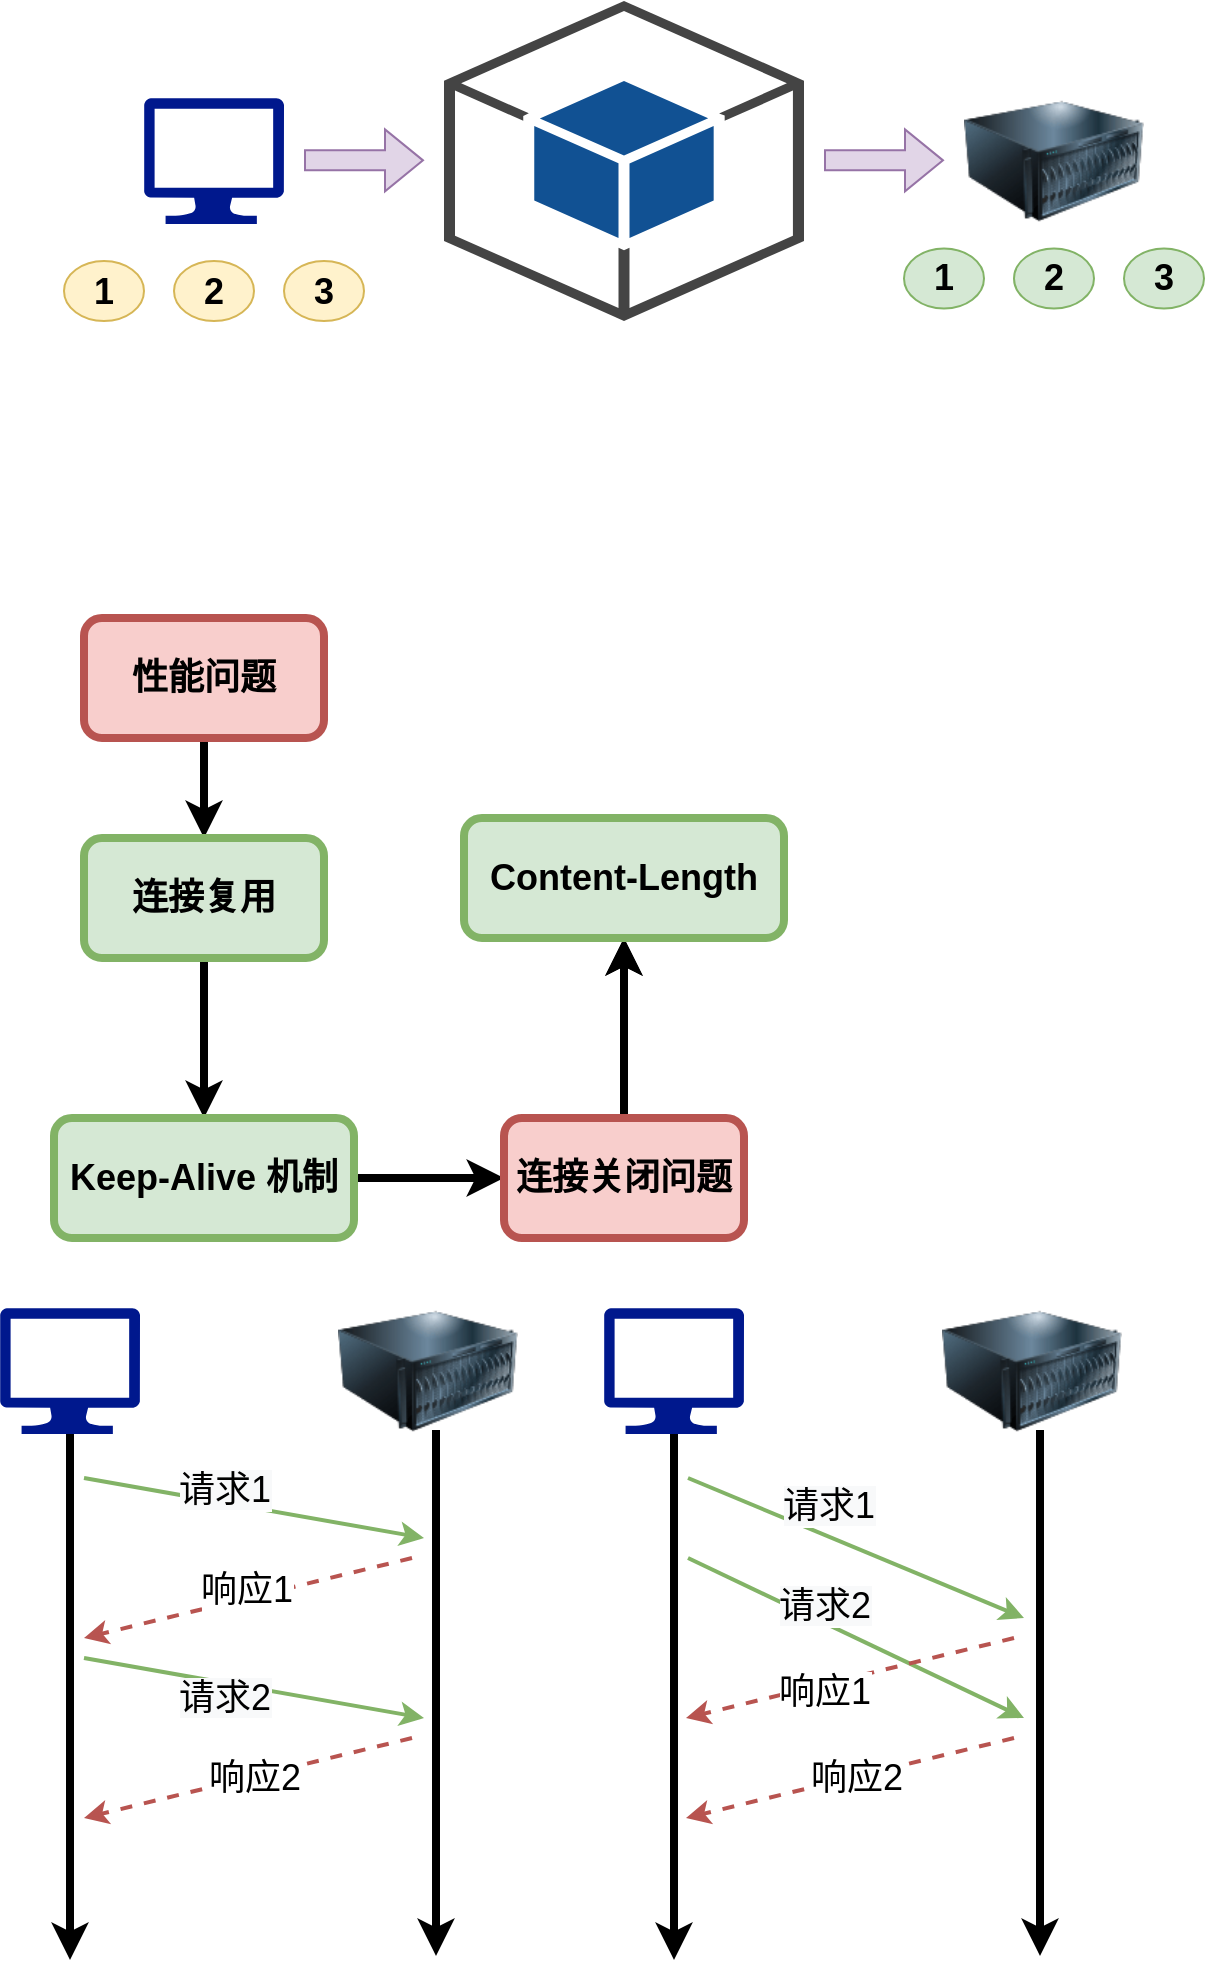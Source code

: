 <mxfile version="17.1.3" type="github">
  <diagram id="dxoiGo7O42SpYoOW8S6E" name="第 1 页">
    <mxGraphModel dx="2066" dy="1095" grid="1" gridSize="10" guides="1" tooltips="1" connect="1" arrows="1" fold="1" page="1" pageScale="1" pageWidth="827" pageHeight="1169" math="0" shadow="0">
      <root>
        <mxCell id="0" />
        <mxCell id="1" parent="0" />
        <mxCell id="DIGAB8idFGFszik6X5s0-2" value="" style="sketch=0;aspect=fixed;pointerEvents=1;shadow=0;dashed=0;html=1;strokeColor=none;labelPosition=center;verticalLabelPosition=bottom;verticalAlign=top;align=center;fillColor=#00188D;shape=mxgraph.azure.computer" parent="1" vertex="1">
          <mxGeometry x="110" y="240" width="70" height="63" as="geometry" />
        </mxCell>
        <mxCell id="DIGAB8idFGFszik6X5s0-3" value="" style="image;html=1;image=img/lib/clip_art/computers/Server_128x128.png" parent="1" vertex="1">
          <mxGeometry x="520" y="227.75" width="90" height="87.5" as="geometry" />
        </mxCell>
        <mxCell id="DIGAB8idFGFszik6X5s0-5" value="" style="outlineConnect=0;dashed=0;verticalLabelPosition=bottom;verticalAlign=top;align=center;html=1;shape=mxgraph.aws3.android;fillColor=#115193;gradientColor=none;" parent="1" vertex="1">
          <mxGeometry x="260" y="191.5" width="180" height="160" as="geometry" />
        </mxCell>
        <mxCell id="DIGAB8idFGFszik6X5s0-6" value="&lt;font style=&quot;font-size: 18px&quot;&gt;&lt;b&gt;1&lt;/b&gt;&lt;/font&gt;" style="ellipse;whiteSpace=wrap;html=1;fillColor=#fff2cc;strokeColor=#d6b656;" parent="1" vertex="1">
          <mxGeometry x="70" y="321.5" width="40" height="30" as="geometry" />
        </mxCell>
        <mxCell id="DIGAB8idFGFszik6X5s0-7" value="&lt;font style=&quot;font-size: 18px&quot;&gt;&lt;b&gt;2&lt;/b&gt;&lt;/font&gt;" style="ellipse;whiteSpace=wrap;html=1;fillColor=#fff2cc;strokeColor=#d6b656;" parent="1" vertex="1">
          <mxGeometry x="125" y="321.5" width="40" height="30" as="geometry" />
        </mxCell>
        <mxCell id="DIGAB8idFGFszik6X5s0-8" value="&lt;font style=&quot;font-size: 18px&quot;&gt;&lt;b&gt;3&lt;/b&gt;&lt;/font&gt;" style="ellipse;whiteSpace=wrap;html=1;fillColor=#fff2cc;strokeColor=#d6b656;" parent="1" vertex="1">
          <mxGeometry x="180" y="321.5" width="40" height="30" as="geometry" />
        </mxCell>
        <mxCell id="DIGAB8idFGFszik6X5s0-9" value="&lt;font style=&quot;font-size: 18px&quot;&gt;&lt;b&gt;1&lt;/b&gt;&lt;/font&gt;" style="ellipse;whiteSpace=wrap;html=1;fillColor=#d5e8d4;strokeColor=#82b366;" parent="1" vertex="1">
          <mxGeometry x="490" y="315.25" width="40" height="30" as="geometry" />
        </mxCell>
        <mxCell id="DIGAB8idFGFszik6X5s0-10" value="&lt;font style=&quot;font-size: 18px&quot;&gt;&lt;b&gt;2&lt;/b&gt;&lt;/font&gt;" style="ellipse;whiteSpace=wrap;html=1;fillColor=#d5e8d4;strokeColor=#82b366;" parent="1" vertex="1">
          <mxGeometry x="545" y="315.25" width="40" height="30" as="geometry" />
        </mxCell>
        <mxCell id="DIGAB8idFGFszik6X5s0-11" value="&lt;font style=&quot;font-size: 18px&quot;&gt;&lt;b&gt;3&lt;/b&gt;&lt;/font&gt;" style="ellipse;whiteSpace=wrap;html=1;fillColor=#d5e8d4;strokeColor=#82b366;" parent="1" vertex="1">
          <mxGeometry x="600" y="315.25" width="40" height="30" as="geometry" />
        </mxCell>
        <mxCell id="DIGAB8idFGFszik6X5s0-12" value="" style="shape=flexArrow;endArrow=classic;html=1;rounded=0;fontSize=18;fillColor=#e1d5e7;strokeColor=#9673a6;" parent="1" edge="1">
          <mxGeometry width="50" height="50" relative="1" as="geometry">
            <mxPoint x="190" y="271.18" as="sourcePoint" />
            <mxPoint x="250" y="271.18" as="targetPoint" />
          </mxGeometry>
        </mxCell>
        <mxCell id="DIGAB8idFGFszik6X5s0-13" value="" style="shape=flexArrow;endArrow=classic;html=1;rounded=0;fontSize=18;fillColor=#e1d5e7;strokeColor=#9673a6;" parent="1" edge="1">
          <mxGeometry width="50" height="50" relative="1" as="geometry">
            <mxPoint x="450" y="271.18" as="sourcePoint" />
            <mxPoint x="510" y="271.18" as="targetPoint" />
          </mxGeometry>
        </mxCell>
        <mxCell id="9xbZ0IDPheajc5WfQAc6-3" value="" style="edgeStyle=orthogonalEdgeStyle;rounded=0;orthogonalLoop=1;jettySize=auto;html=1;strokeWidth=4;fontSize=18;fontStyle=1" edge="1" parent="1" source="9xbZ0IDPheajc5WfQAc6-1" target="9xbZ0IDPheajc5WfQAc6-2">
          <mxGeometry relative="1" as="geometry" />
        </mxCell>
        <mxCell id="9xbZ0IDPheajc5WfQAc6-1" value="性能问题" style="rounded=1;whiteSpace=wrap;html=1;strokeWidth=4;fontSize=18;fontStyle=1;fillColor=#f8cecc;strokeColor=#b85450;" vertex="1" parent="1">
          <mxGeometry x="80" y="500" width="120" height="60" as="geometry" />
        </mxCell>
        <mxCell id="9xbZ0IDPheajc5WfQAc6-5" value="" style="edgeStyle=orthogonalEdgeStyle;rounded=0;orthogonalLoop=1;jettySize=auto;html=1;strokeWidth=4;fontSize=18;fontStyle=1" edge="1" parent="1" source="9xbZ0IDPheajc5WfQAc6-2" target="9xbZ0IDPheajc5WfQAc6-4">
          <mxGeometry relative="1" as="geometry" />
        </mxCell>
        <mxCell id="9xbZ0IDPheajc5WfQAc6-2" value="连接复用" style="whiteSpace=wrap;html=1;rounded=1;strokeWidth=4;fontSize=18;fontStyle=1;fillColor=#d5e8d4;strokeColor=#82b366;" vertex="1" parent="1">
          <mxGeometry x="80" y="610" width="120" height="60" as="geometry" />
        </mxCell>
        <mxCell id="9xbZ0IDPheajc5WfQAc6-7" value="" style="edgeStyle=orthogonalEdgeStyle;rounded=0;orthogonalLoop=1;jettySize=auto;html=1;strokeWidth=4;fontSize=18;fontStyle=1;exitX=1;exitY=0.5;exitDx=0;exitDy=0;entryX=0;entryY=0.5;entryDx=0;entryDy=0;" edge="1" parent="1" source="9xbZ0IDPheajc5WfQAc6-4" target="9xbZ0IDPheajc5WfQAc6-6">
          <mxGeometry relative="1" as="geometry" />
        </mxCell>
        <mxCell id="9xbZ0IDPheajc5WfQAc6-4" value="Keep-Alive 机制" style="whiteSpace=wrap;html=1;rounded=1;strokeWidth=4;fontSize=18;fontStyle=1;fillColor=#d5e8d4;strokeColor=#82b366;" vertex="1" parent="1">
          <mxGeometry x="65" y="750" width="150" height="60" as="geometry" />
        </mxCell>
        <mxCell id="9xbZ0IDPheajc5WfQAc6-9" value="" style="edgeStyle=orthogonalEdgeStyle;rounded=0;orthogonalLoop=1;jettySize=auto;html=1;strokeWidth=4;fontSize=18;fontStyle=1" edge="1" parent="1" source="9xbZ0IDPheajc5WfQAc6-6" target="9xbZ0IDPheajc5WfQAc6-8">
          <mxGeometry relative="1" as="geometry" />
        </mxCell>
        <mxCell id="9xbZ0IDPheajc5WfQAc6-10" value="" style="edgeStyle=orthogonalEdgeStyle;rounded=0;orthogonalLoop=1;jettySize=auto;html=1;fontSize=18;strokeWidth=4;" edge="1" parent="1" source="9xbZ0IDPheajc5WfQAc6-6" target="9xbZ0IDPheajc5WfQAc6-8">
          <mxGeometry relative="1" as="geometry" />
        </mxCell>
        <mxCell id="9xbZ0IDPheajc5WfQAc6-6" value="连接关闭问题" style="whiteSpace=wrap;html=1;rounded=1;strokeWidth=4;fontSize=18;fontStyle=1;fillColor=#f8cecc;strokeColor=#b85450;" vertex="1" parent="1">
          <mxGeometry x="290" y="750" width="120" height="60" as="geometry" />
        </mxCell>
        <mxCell id="9xbZ0IDPheajc5WfQAc6-8" value="Content-Length" style="whiteSpace=wrap;html=1;rounded=1;strokeWidth=4;fontSize=18;fontStyle=1;fillColor=#d5e8d4;strokeColor=#82b366;" vertex="1" parent="1">
          <mxGeometry x="270" y="600" width="160" height="60" as="geometry" />
        </mxCell>
        <mxCell id="9xbZ0IDPheajc5WfQAc6-11" value="" style="sketch=0;aspect=fixed;pointerEvents=1;shadow=0;dashed=0;html=1;strokeColor=none;labelPosition=center;verticalLabelPosition=bottom;verticalAlign=top;align=center;fillColor=#00188D;shape=mxgraph.azure.computer" vertex="1" parent="1">
          <mxGeometry x="38" y="845" width="70" height="63" as="geometry" />
        </mxCell>
        <mxCell id="9xbZ0IDPheajc5WfQAc6-12" value="" style="image;html=1;image=img/lib/clip_art/computers/Server_128x128.png" vertex="1" parent="1">
          <mxGeometry x="207" y="832.75" width="90" height="87.5" as="geometry" />
        </mxCell>
        <mxCell id="9xbZ0IDPheajc5WfQAc6-13" value="" style="endArrow=classic;html=1;rounded=0;fontSize=18;strokeWidth=4;exitX=0.5;exitY=1;exitDx=0;exitDy=0;exitPerimeter=0;" edge="1" parent="1" source="9xbZ0IDPheajc5WfQAc6-11">
          <mxGeometry width="50" height="50" relative="1" as="geometry">
            <mxPoint x="387" y="696" as="sourcePoint" />
            <mxPoint x="73" y="1171" as="targetPoint" />
          </mxGeometry>
        </mxCell>
        <mxCell id="9xbZ0IDPheajc5WfQAc6-14" value="" style="endArrow=classic;html=1;rounded=0;fontSize=18;strokeWidth=4;exitX=0.5;exitY=1;exitDx=0;exitDy=0;exitPerimeter=0;" edge="1" parent="1">
          <mxGeometry width="50" height="50" relative="1" as="geometry">
            <mxPoint x="256" y="906" as="sourcePoint" />
            <mxPoint x="256" y="1169" as="targetPoint" />
          </mxGeometry>
        </mxCell>
        <mxCell id="9xbZ0IDPheajc5WfQAc6-15" value="" style="endArrow=classic;html=1;rounded=0;fontSize=18;strokeWidth=2;fillColor=#d5e8d4;strokeColor=#82b366;" edge="1" parent="1">
          <mxGeometry width="50" height="50" relative="1" as="geometry">
            <mxPoint x="80" y="930" as="sourcePoint" />
            <mxPoint x="250" y="960" as="targetPoint" />
          </mxGeometry>
        </mxCell>
        <mxCell id="9xbZ0IDPheajc5WfQAc6-22" value="&lt;span style=&quot;background-color: rgb(248 , 249 , 250)&quot;&gt;请求1&lt;/span&gt;" style="edgeLabel;html=1;align=center;verticalAlign=middle;resizable=0;points=[];fontSize=18;" vertex="1" connectable="0" parent="9xbZ0IDPheajc5WfQAc6-15">
          <mxGeometry x="-0.611" relative="1" as="geometry">
            <mxPoint x="37" as="offset" />
          </mxGeometry>
        </mxCell>
        <mxCell id="9xbZ0IDPheajc5WfQAc6-16" value="" style="endArrow=classic;html=1;rounded=0;fontSize=18;strokeWidth=2;fillColor=#d5e8d4;strokeColor=#82b366;" edge="1" parent="1">
          <mxGeometry width="50" height="50" relative="1" as="geometry">
            <mxPoint x="80" y="1020" as="sourcePoint" />
            <mxPoint x="250" y="1050" as="targetPoint" />
          </mxGeometry>
        </mxCell>
        <mxCell id="9xbZ0IDPheajc5WfQAc6-23" value="&lt;span style=&quot;background-color: rgb(248 , 249 , 250)&quot;&gt;请求2&lt;/span&gt;" style="edgeLabel;html=1;align=center;verticalAlign=middle;resizable=0;points=[];fontSize=18;" vertex="1" connectable="0" parent="9xbZ0IDPheajc5WfQAc6-16">
          <mxGeometry x="-0.295" y="1" relative="1" as="geometry">
            <mxPoint x="10" y="10" as="offset" />
          </mxGeometry>
        </mxCell>
        <mxCell id="9xbZ0IDPheajc5WfQAc6-18" value="" style="endArrow=classic;html=1;rounded=0;fontSize=18;strokeWidth=2;fillColor=#f8cecc;strokeColor=#b85450;dashed=1;" edge="1" parent="1">
          <mxGeometry width="50" height="50" relative="1" as="geometry">
            <mxPoint x="244" y="970" as="sourcePoint" />
            <mxPoint x="80" y="1010" as="targetPoint" />
          </mxGeometry>
        </mxCell>
        <mxCell id="9xbZ0IDPheajc5WfQAc6-24" value="响应1" style="edgeLabel;html=1;align=center;verticalAlign=middle;resizable=0;points=[];fontSize=18;" vertex="1" connectable="0" parent="9xbZ0IDPheajc5WfQAc6-18">
          <mxGeometry x="0.0" y="-4" relative="1" as="geometry">
            <mxPoint as="offset" />
          </mxGeometry>
        </mxCell>
        <mxCell id="9xbZ0IDPheajc5WfQAc6-20" value="" style="endArrow=classic;html=1;rounded=0;fontSize=18;strokeWidth=2;fillColor=#f8cecc;strokeColor=#b85450;dashed=1;" edge="1" parent="1">
          <mxGeometry width="50" height="50" relative="1" as="geometry">
            <mxPoint x="244" y="1060" as="sourcePoint" />
            <mxPoint x="80" y="1100" as="targetPoint" />
          </mxGeometry>
        </mxCell>
        <mxCell id="9xbZ0IDPheajc5WfQAc6-25" value="响应2" style="edgeLabel;html=1;align=center;verticalAlign=middle;resizable=0;points=[];fontSize=18;" vertex="1" connectable="0" parent="9xbZ0IDPheajc5WfQAc6-20">
          <mxGeometry x="-0.175" y="-2" relative="1" as="geometry">
            <mxPoint x="-11" y="5" as="offset" />
          </mxGeometry>
        </mxCell>
        <mxCell id="9xbZ0IDPheajc5WfQAc6-26" value="" style="sketch=0;aspect=fixed;pointerEvents=1;shadow=0;dashed=0;html=1;strokeColor=none;labelPosition=center;verticalLabelPosition=bottom;verticalAlign=top;align=center;fillColor=#00188D;shape=mxgraph.azure.computer" vertex="1" parent="1">
          <mxGeometry x="340" y="845" width="70" height="63" as="geometry" />
        </mxCell>
        <mxCell id="9xbZ0IDPheajc5WfQAc6-27" value="" style="image;html=1;image=img/lib/clip_art/computers/Server_128x128.png" vertex="1" parent="1">
          <mxGeometry x="509" y="832.75" width="90" height="87.5" as="geometry" />
        </mxCell>
        <mxCell id="9xbZ0IDPheajc5WfQAc6-28" value="" style="endArrow=classic;html=1;rounded=0;fontSize=18;strokeWidth=4;exitX=0.5;exitY=1;exitDx=0;exitDy=0;exitPerimeter=0;" edge="1" parent="1" source="9xbZ0IDPheajc5WfQAc6-26">
          <mxGeometry width="50" height="50" relative="1" as="geometry">
            <mxPoint x="689" y="696" as="sourcePoint" />
            <mxPoint x="375" y="1171" as="targetPoint" />
          </mxGeometry>
        </mxCell>
        <mxCell id="9xbZ0IDPheajc5WfQAc6-29" value="" style="endArrow=classic;html=1;rounded=0;fontSize=18;strokeWidth=4;exitX=0.5;exitY=1;exitDx=0;exitDy=0;exitPerimeter=0;" edge="1" parent="1">
          <mxGeometry width="50" height="50" relative="1" as="geometry">
            <mxPoint x="558" y="906" as="sourcePoint" />
            <mxPoint x="558" y="1169" as="targetPoint" />
          </mxGeometry>
        </mxCell>
        <mxCell id="9xbZ0IDPheajc5WfQAc6-30" value="" style="endArrow=classic;html=1;rounded=0;fontSize=18;strokeWidth=2;fillColor=#d5e8d4;strokeColor=#82b366;" edge="1" parent="1">
          <mxGeometry width="50" height="50" relative="1" as="geometry">
            <mxPoint x="382" y="930" as="sourcePoint" />
            <mxPoint x="550" y="1000" as="targetPoint" />
          </mxGeometry>
        </mxCell>
        <mxCell id="9xbZ0IDPheajc5WfQAc6-31" value="&lt;span style=&quot;background-color: rgb(248 , 249 , 250)&quot;&gt;请求1&lt;/span&gt;" style="edgeLabel;html=1;align=center;verticalAlign=middle;resizable=0;points=[];fontSize=18;" vertex="1" connectable="0" parent="9xbZ0IDPheajc5WfQAc6-30">
          <mxGeometry x="-0.611" relative="1" as="geometry">
            <mxPoint x="37" as="offset" />
          </mxGeometry>
        </mxCell>
        <mxCell id="9xbZ0IDPheajc5WfQAc6-32" value="" style="endArrow=classic;html=1;rounded=0;fontSize=18;strokeWidth=2;fillColor=#d5e8d4;strokeColor=#82b366;" edge="1" parent="1">
          <mxGeometry width="50" height="50" relative="1" as="geometry">
            <mxPoint x="382" y="970" as="sourcePoint" />
            <mxPoint x="550" y="1050" as="targetPoint" />
          </mxGeometry>
        </mxCell>
        <mxCell id="9xbZ0IDPheajc5WfQAc6-33" value="&lt;span style=&quot;background-color: rgb(248 , 249 , 250)&quot;&gt;请求2&lt;/span&gt;" style="edgeLabel;html=1;align=center;verticalAlign=middle;resizable=0;points=[];fontSize=18;" vertex="1" connectable="0" parent="9xbZ0IDPheajc5WfQAc6-32">
          <mxGeometry x="-0.295" y="1" relative="1" as="geometry">
            <mxPoint x="8" y="-4" as="offset" />
          </mxGeometry>
        </mxCell>
        <mxCell id="9xbZ0IDPheajc5WfQAc6-34" value="" style="endArrow=classic;html=1;rounded=0;fontSize=18;strokeWidth=2;fillColor=#f8cecc;strokeColor=#b85450;dashed=1;" edge="1" parent="1">
          <mxGeometry width="50" height="50" relative="1" as="geometry">
            <mxPoint x="545" y="1010" as="sourcePoint" />
            <mxPoint x="381" y="1050" as="targetPoint" />
          </mxGeometry>
        </mxCell>
        <mxCell id="9xbZ0IDPheajc5WfQAc6-35" value="响应1" style="edgeLabel;html=1;align=center;verticalAlign=middle;resizable=0;points=[];fontSize=18;" vertex="1" connectable="0" parent="9xbZ0IDPheajc5WfQAc6-34">
          <mxGeometry x="0.0" y="-4" relative="1" as="geometry">
            <mxPoint x="-12" y="11" as="offset" />
          </mxGeometry>
        </mxCell>
        <mxCell id="9xbZ0IDPheajc5WfQAc6-36" value="" style="endArrow=classic;html=1;rounded=0;fontSize=18;strokeWidth=2;fillColor=#f8cecc;strokeColor=#b85450;dashed=1;" edge="1" parent="1">
          <mxGeometry width="50" height="50" relative="1" as="geometry">
            <mxPoint x="545" y="1060" as="sourcePoint" />
            <mxPoint x="381" y="1100" as="targetPoint" />
          </mxGeometry>
        </mxCell>
        <mxCell id="9xbZ0IDPheajc5WfQAc6-37" value="响应2" style="edgeLabel;html=1;align=center;verticalAlign=middle;resizable=0;points=[];fontSize=18;" vertex="1" connectable="0" parent="9xbZ0IDPheajc5WfQAc6-36">
          <mxGeometry x="-0.175" y="-2" relative="1" as="geometry">
            <mxPoint x="-11" y="5" as="offset" />
          </mxGeometry>
        </mxCell>
      </root>
    </mxGraphModel>
  </diagram>
</mxfile>
